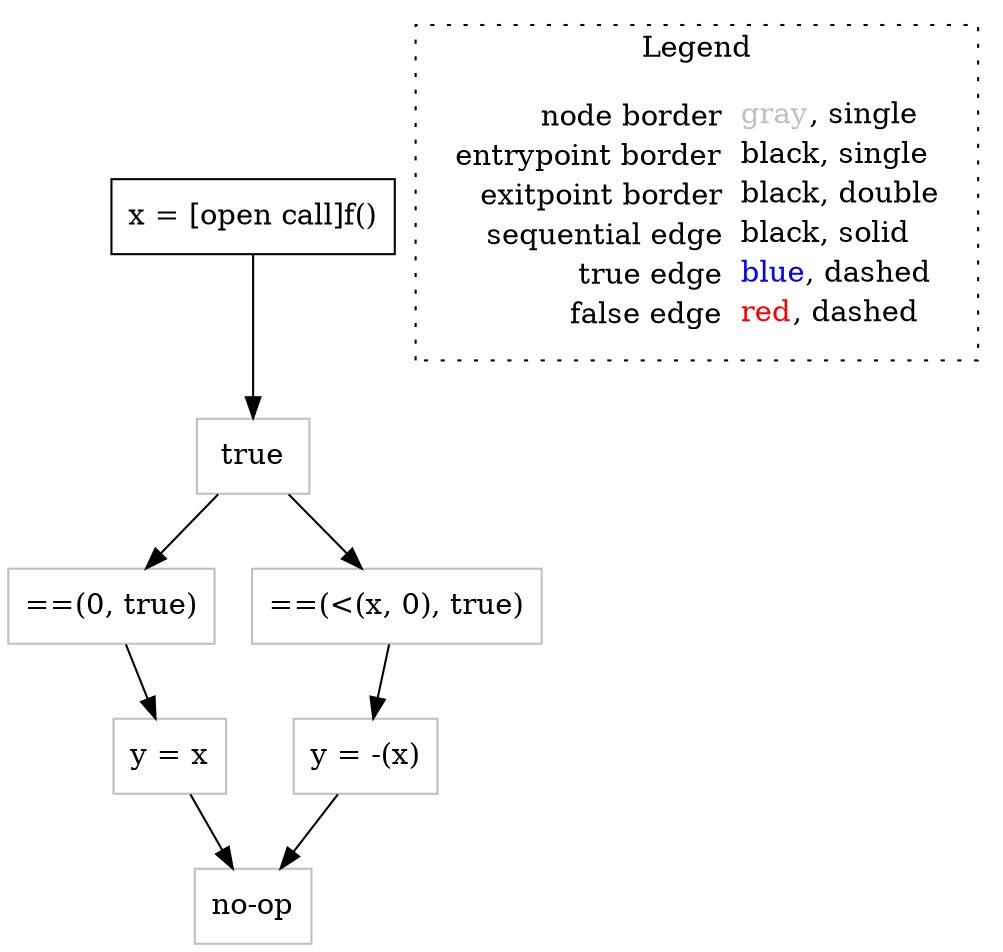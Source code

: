 digraph {
	"node0" [shape="rect",color="black",label=<x = [open call]f()>];
	"node1" [shape="rect",color="gray",label=<==(0, true)>];
	"node2" [shape="rect",color="gray",label=<y = x>];
	"node3" [shape="rect",color="gray",label=<y = -(x)>];
	"node4" [shape="rect",color="gray",label=<true>];
	"node5" [shape="rect",color="gray",label=<no-op>];
	"node6" [shape="rect",color="gray",label=<==(&lt;(x, 0), true)>];
	"node1" -> "node2" [color="black"];
	"node2" -> "node5" [color="black"];
	"node3" -> "node5" [color="black"];
	"node4" -> "node1" [color="black"];
	"node4" -> "node6" [color="black"];
	"node0" -> "node4" [color="black"];
	"node6" -> "node3" [color="black"];
subgraph cluster_legend {
	label="Legend";
	style=dotted;
	node [shape=plaintext];
	"legend" [label=<<table border="0" cellpadding="2" cellspacing="0" cellborder="0"><tr><td align="right">node border&nbsp;</td><td align="left"><font color="gray">gray</font>, single</td></tr><tr><td align="right">entrypoint border&nbsp;</td><td align="left"><font color="black">black</font>, single</td></tr><tr><td align="right">exitpoint border&nbsp;</td><td align="left"><font color="black">black</font>, double</td></tr><tr><td align="right">sequential edge&nbsp;</td><td align="left"><font color="black">black</font>, solid</td></tr><tr><td align="right">true edge&nbsp;</td><td align="left"><font color="blue">blue</font>, dashed</td></tr><tr><td align="right">false edge&nbsp;</td><td align="left"><font color="red">red</font>, dashed</td></tr></table>>];
}

}
